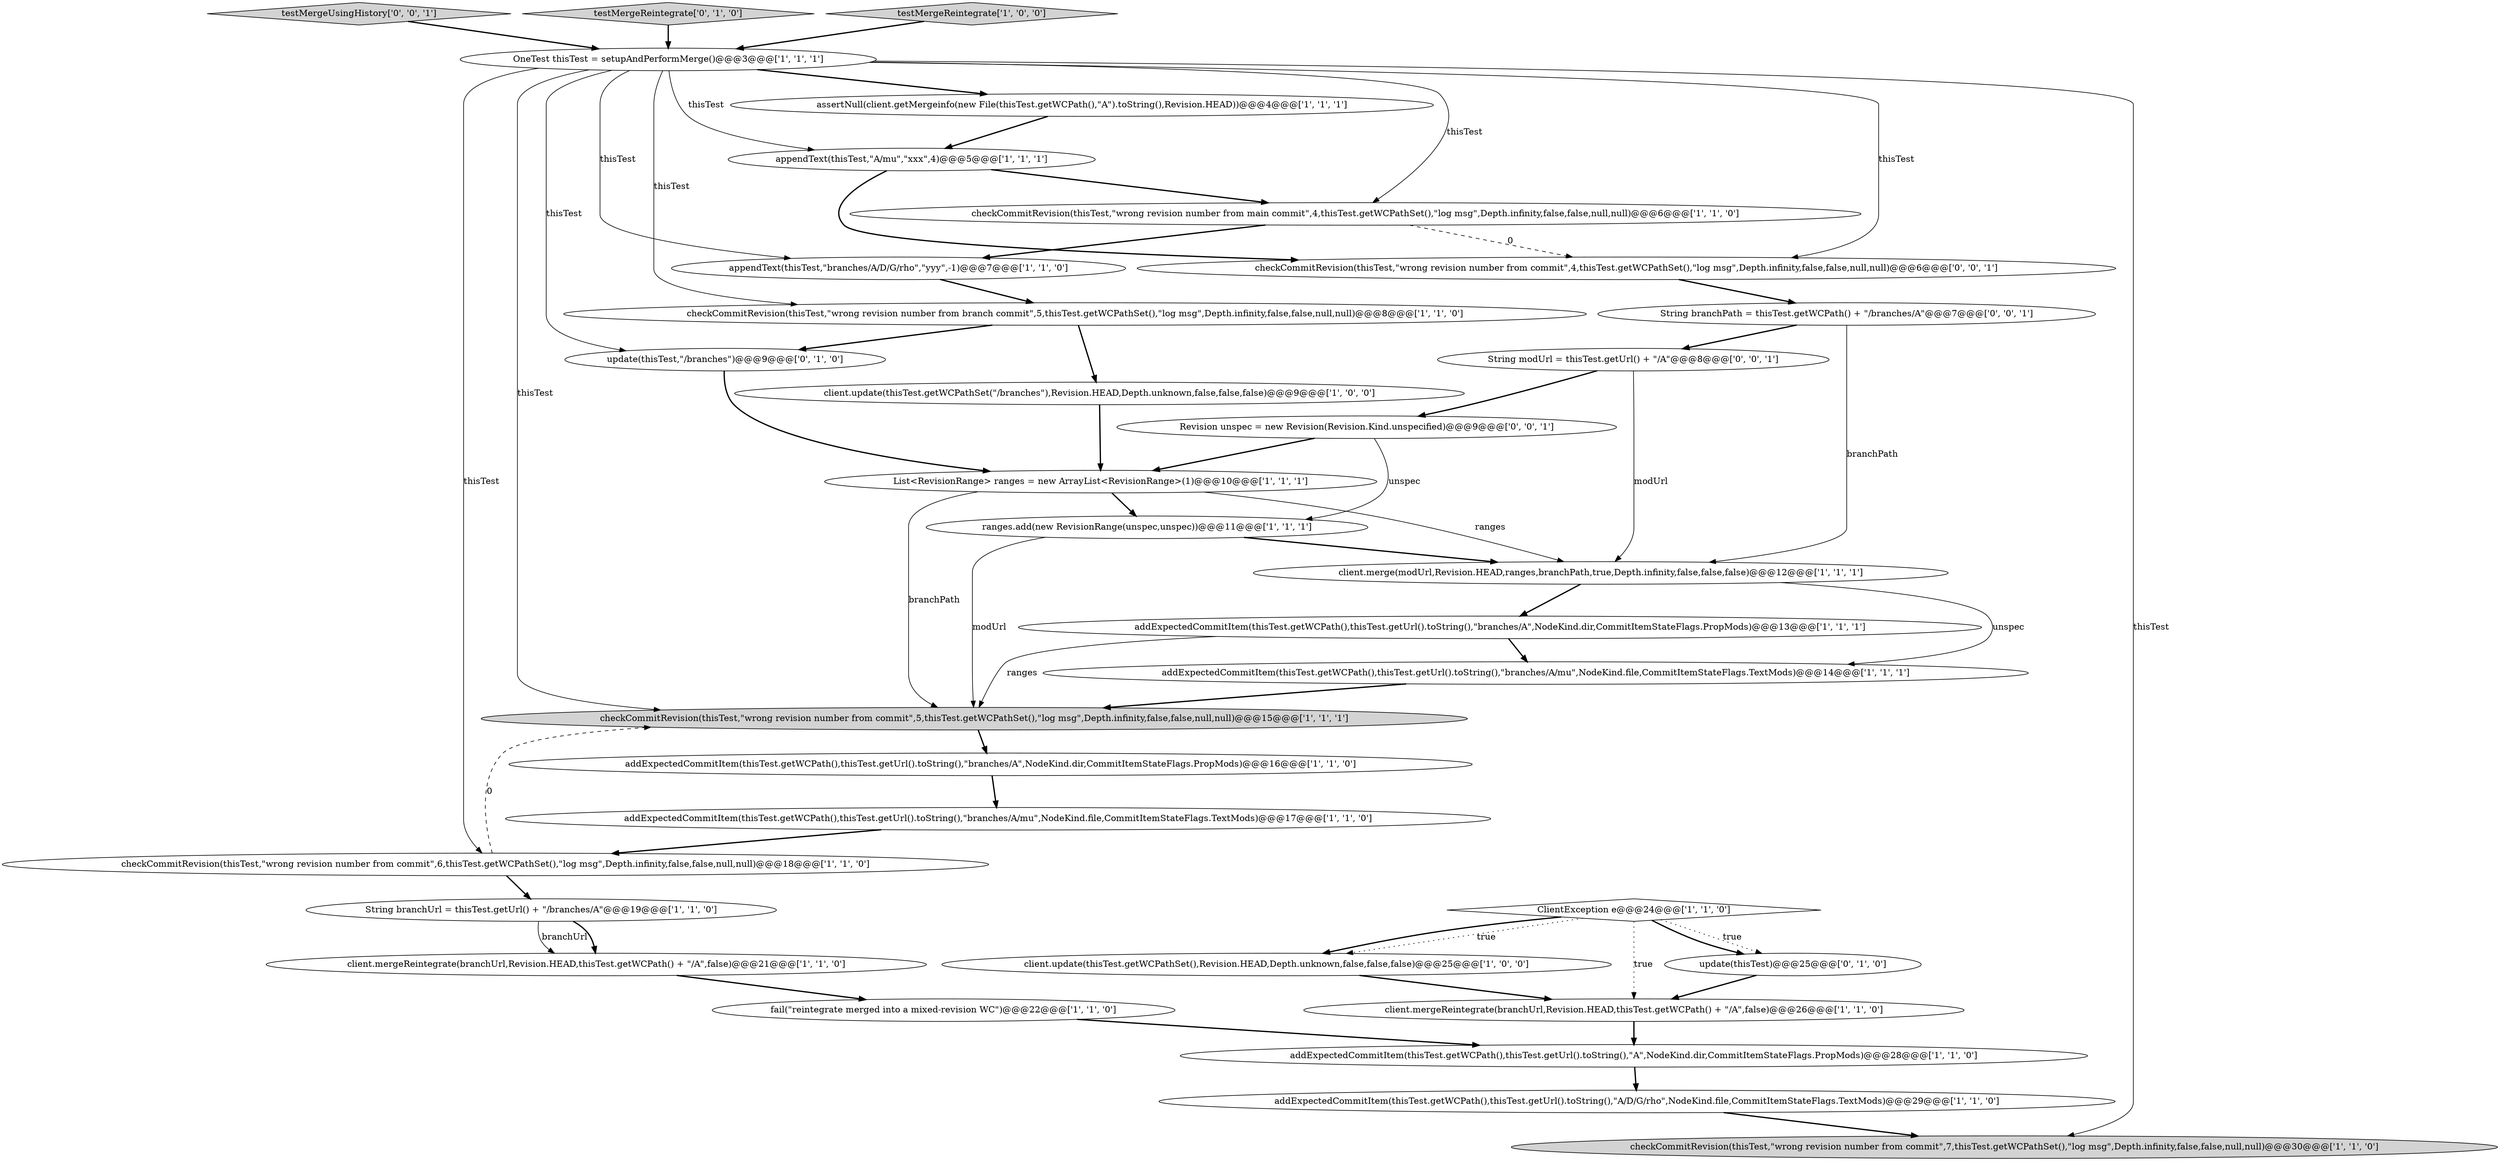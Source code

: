 digraph {
5 [style = filled, label = "client.mergeReintegrate(branchUrl,Revision.HEAD,thisTest.getWCPath() + \"/A\",false)@@@21@@@['1', '1', '0']", fillcolor = white, shape = ellipse image = "AAA0AAABBB1BBB"];
33 [style = filled, label = "testMergeUsingHistory['0', '0', '1']", fillcolor = lightgray, shape = diamond image = "AAA0AAABBB3BBB"];
20 [style = filled, label = "addExpectedCommitItem(thisTest.getWCPath(),thisTest.getUrl().toString(),\"branches/A/mu\",NodeKind.file,CommitItemStateFlags.TextMods)@@@17@@@['1', '1', '0']", fillcolor = white, shape = ellipse image = "AAA0AAABBB1BBB"];
22 [style = filled, label = "checkCommitRevision(thisTest,\"wrong revision number from commit\",7,thisTest.getWCPathSet(),\"log msg\",Depth.infinity,false,false,null,null)@@@30@@@['1', '1', '0']", fillcolor = lightgray, shape = ellipse image = "AAA0AAABBB1BBB"];
8 [style = filled, label = "appendText(thisTest,\"branches/A/D/G/rho\",\"yyy\",-1)@@@7@@@['1', '1', '0']", fillcolor = white, shape = ellipse image = "AAA0AAABBB1BBB"];
13 [style = filled, label = "String branchUrl = thisTest.getUrl() + \"/branches/A\"@@@19@@@['1', '1', '0']", fillcolor = white, shape = ellipse image = "AAA0AAABBB1BBB"];
12 [style = filled, label = "List<RevisionRange> ranges = new ArrayList<RevisionRange>(1)@@@10@@@['1', '1', '1']", fillcolor = white, shape = ellipse image = "AAA0AAABBB1BBB"];
27 [style = filled, label = "testMergeReintegrate['0', '1', '0']", fillcolor = lightgray, shape = diamond image = "AAA0AAABBB2BBB"];
7 [style = filled, label = "assertNull(client.getMergeinfo(new File(thisTest.getWCPath(),\"A\").toString(),Revision.HEAD))@@@4@@@['1', '1', '1']", fillcolor = white, shape = ellipse image = "AAA0AAABBB1BBB"];
0 [style = filled, label = "addExpectedCommitItem(thisTest.getWCPath(),thisTest.getUrl().toString(),\"branches/A\",NodeKind.dir,CommitItemStateFlags.PropMods)@@@13@@@['1', '1', '1']", fillcolor = white, shape = ellipse image = "AAA0AAABBB1BBB"];
29 [style = filled, label = "Revision unspec = new Revision(Revision.Kind.unspecified)@@@9@@@['0', '0', '1']", fillcolor = white, shape = ellipse image = "AAA0AAABBB3BBB"];
4 [style = filled, label = "addExpectedCommitItem(thisTest.getWCPath(),thisTest.getUrl().toString(),\"A/D/G/rho\",NodeKind.file,CommitItemStateFlags.TextMods)@@@29@@@['1', '1', '0']", fillcolor = white, shape = ellipse image = "AAA0AAABBB1BBB"];
14 [style = filled, label = "OneTest thisTest = setupAndPerformMerge()@@@3@@@['1', '1', '1']", fillcolor = white, shape = ellipse image = "AAA0AAABBB1BBB"];
18 [style = filled, label = "addExpectedCommitItem(thisTest.getWCPath(),thisTest.getUrl().toString(),\"branches/A\",NodeKind.dir,CommitItemStateFlags.PropMods)@@@16@@@['1', '1', '0']", fillcolor = white, shape = ellipse image = "AAA0AAABBB1BBB"];
24 [style = filled, label = "client.update(thisTest.getWCPathSet(),Revision.HEAD,Depth.unknown,false,false,false)@@@25@@@['1', '0', '0']", fillcolor = white, shape = ellipse image = "AAA0AAABBB1BBB"];
15 [style = filled, label = "checkCommitRevision(thisTest,\"wrong revision number from branch commit\",5,thisTest.getWCPathSet(),\"log msg\",Depth.infinity,false,false,null,null)@@@8@@@['1', '1', '0']", fillcolor = white, shape = ellipse image = "AAA0AAABBB1BBB"];
21 [style = filled, label = "client.update(thisTest.getWCPathSet(\"/branches\"),Revision.HEAD,Depth.unknown,false,false,false)@@@9@@@['1', '0', '0']", fillcolor = white, shape = ellipse image = "AAA0AAABBB1BBB"];
31 [style = filled, label = "String modUrl = thisTest.getUrl() + \"/A\"@@@8@@@['0', '0', '1']", fillcolor = white, shape = ellipse image = "AAA0AAABBB3BBB"];
28 [style = filled, label = "update(thisTest)@@@25@@@['0', '1', '0']", fillcolor = white, shape = ellipse image = "AAA0AAABBB2BBB"];
30 [style = filled, label = "String branchPath = thisTest.getWCPath() + \"/branches/A\"@@@7@@@['0', '0', '1']", fillcolor = white, shape = ellipse image = "AAA0AAABBB3BBB"];
32 [style = filled, label = "checkCommitRevision(thisTest,\"wrong revision number from commit\",4,thisTest.getWCPathSet(),\"log msg\",Depth.infinity,false,false,null,null)@@@6@@@['0', '0', '1']", fillcolor = white, shape = ellipse image = "AAA0AAABBB3BBB"];
9 [style = filled, label = "client.mergeReintegrate(branchUrl,Revision.HEAD,thisTest.getWCPath() + \"/A\",false)@@@26@@@['1', '1', '0']", fillcolor = white, shape = ellipse image = "AAA0AAABBB1BBB"];
23 [style = filled, label = "addExpectedCommitItem(thisTest.getWCPath(),thisTest.getUrl().toString(),\"branches/A/mu\",NodeKind.file,CommitItemStateFlags.TextMods)@@@14@@@['1', '1', '1']", fillcolor = white, shape = ellipse image = "AAA0AAABBB1BBB"];
3 [style = filled, label = "fail(\"reintegrate merged into a mixed-revision WC\")@@@22@@@['1', '1', '0']", fillcolor = white, shape = ellipse image = "AAA0AAABBB1BBB"];
1 [style = filled, label = "addExpectedCommitItem(thisTest.getWCPath(),thisTest.getUrl().toString(),\"A\",NodeKind.dir,CommitItemStateFlags.PropMods)@@@28@@@['1', '1', '0']", fillcolor = white, shape = ellipse image = "AAA0AAABBB1BBB"];
25 [style = filled, label = "checkCommitRevision(thisTest,\"wrong revision number from main commit\",4,thisTest.getWCPathSet(),\"log msg\",Depth.infinity,false,false,null,null)@@@6@@@['1', '1', '0']", fillcolor = white, shape = ellipse image = "AAA0AAABBB1BBB"];
16 [style = filled, label = "checkCommitRevision(thisTest,\"wrong revision number from commit\",5,thisTest.getWCPathSet(),\"log msg\",Depth.infinity,false,false,null,null)@@@15@@@['1', '1', '1']", fillcolor = lightgray, shape = ellipse image = "AAA0AAABBB1BBB"];
26 [style = filled, label = "update(thisTest,\"/branches\")@@@9@@@['0', '1', '0']", fillcolor = white, shape = ellipse image = "AAA0AAABBB2BBB"];
17 [style = filled, label = "client.merge(modUrl,Revision.HEAD,ranges,branchPath,true,Depth.infinity,false,false,false)@@@12@@@['1', '1', '1']", fillcolor = white, shape = ellipse image = "AAA0AAABBB1BBB"];
10 [style = filled, label = "checkCommitRevision(thisTest,\"wrong revision number from commit\",6,thisTest.getWCPathSet(),\"log msg\",Depth.infinity,false,false,null,null)@@@18@@@['1', '1', '0']", fillcolor = white, shape = ellipse image = "AAA0AAABBB1BBB"];
6 [style = filled, label = "ranges.add(new RevisionRange(unspec,unspec))@@@11@@@['1', '1', '1']", fillcolor = white, shape = ellipse image = "AAA0AAABBB1BBB"];
2 [style = filled, label = "testMergeReintegrate['1', '0', '0']", fillcolor = lightgray, shape = diamond image = "AAA0AAABBB1BBB"];
11 [style = filled, label = "ClientException e@@@24@@@['1', '1', '0']", fillcolor = white, shape = diamond image = "AAA0AAABBB1BBB"];
19 [style = filled, label = "appendText(thisTest,\"A/mu\",\"xxx\",4)@@@5@@@['1', '1', '1']", fillcolor = white, shape = ellipse image = "AAA0AAABBB1BBB"];
17->23 [style = solid, label="unspec"];
27->14 [style = bold, label=""];
11->9 [style = dotted, label="true"];
14->7 [style = bold, label=""];
14->15 [style = solid, label="thisTest"];
18->20 [style = bold, label=""];
11->24 [style = dotted, label="true"];
20->10 [style = bold, label=""];
14->19 [style = solid, label="thisTest"];
16->18 [style = bold, label=""];
14->16 [style = solid, label="thisTest"];
23->16 [style = bold, label=""];
19->32 [style = bold, label=""];
15->21 [style = bold, label=""];
6->17 [style = bold, label=""];
4->22 [style = bold, label=""];
14->32 [style = solid, label="thisTest"];
11->28 [style = dotted, label="true"];
11->24 [style = bold, label=""];
12->17 [style = solid, label="ranges"];
14->22 [style = solid, label="thisTest"];
21->12 [style = bold, label=""];
3->1 [style = bold, label=""];
30->31 [style = bold, label=""];
0->23 [style = bold, label=""];
6->16 [style = solid, label="modUrl"];
14->8 [style = solid, label="thisTest"];
14->26 [style = solid, label="thisTest"];
19->25 [style = bold, label=""];
31->17 [style = solid, label="modUrl"];
10->16 [style = dashed, label="0"];
0->16 [style = solid, label="ranges"];
29->6 [style = solid, label="unspec"];
25->32 [style = dashed, label="0"];
10->13 [style = bold, label=""];
15->26 [style = bold, label=""];
14->25 [style = solid, label="thisTest"];
1->4 [style = bold, label=""];
24->9 [style = bold, label=""];
33->14 [style = bold, label=""];
26->12 [style = bold, label=""];
25->8 [style = bold, label=""];
29->12 [style = bold, label=""];
2->14 [style = bold, label=""];
14->10 [style = solid, label="thisTest"];
32->30 [style = bold, label=""];
5->3 [style = bold, label=""];
12->16 [style = solid, label="branchPath"];
7->19 [style = bold, label=""];
31->29 [style = bold, label=""];
13->5 [style = solid, label="branchUrl"];
17->0 [style = bold, label=""];
11->28 [style = bold, label=""];
9->1 [style = bold, label=""];
30->17 [style = solid, label="branchPath"];
13->5 [style = bold, label=""];
8->15 [style = bold, label=""];
12->6 [style = bold, label=""];
28->9 [style = bold, label=""];
}
